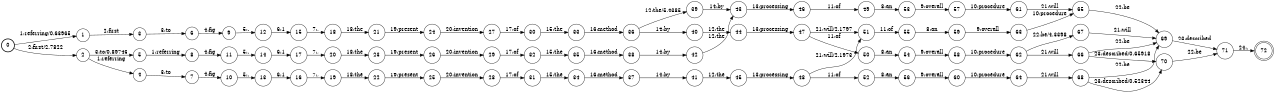 digraph FST {
rankdir = LR;
size = "8.5,11";
label = "";
center = 1;
orientation = Portrait;
ranksep = "0.4";
nodesep = "0.25";
0 [label = "0", shape = circle, style = bold, fontsize = 14]
	0 -> 1 [label = "1:referring/0.63965", fontsize = 14];
	0 -> 2 [label = "2:first/2.7822", fontsize = 14];
1 [label = "1", shape = circle, style = solid, fontsize = 14]
	1 -> 3 [label = "2:first", fontsize = 14];
2 [label = "2", shape = circle, style = solid, fontsize = 14]
	2 -> 4 [label = "1:referring", fontsize = 14];
	2 -> 5 [label = "3:to/0.89746", fontsize = 14];
3 [label = "3", shape = circle, style = solid, fontsize = 14]
	3 -> 6 [label = "3:to", fontsize = 14];
4 [label = "4", shape = circle, style = solid, fontsize = 14]
	4 -> 7 [label = "3:to", fontsize = 14];
5 [label = "5", shape = circle, style = solid, fontsize = 14]
	5 -> 8 [label = "1:referring", fontsize = 14];
6 [label = "6", shape = circle, style = solid, fontsize = 14]
	6 -> 9 [label = "4:fig", fontsize = 14];
7 [label = "7", shape = circle, style = solid, fontsize = 14]
	7 -> 10 [label = "4:fig", fontsize = 14];
8 [label = "8", shape = circle, style = solid, fontsize = 14]
	8 -> 11 [label = "4:fig", fontsize = 14];
9 [label = "9", shape = circle, style = solid, fontsize = 14]
	9 -> 12 [label = "5:.", fontsize = 14];
10 [label = "10", shape = circle, style = solid, fontsize = 14]
	10 -> 13 [label = "5:.", fontsize = 14];
11 [label = "11", shape = circle, style = solid, fontsize = 14]
	11 -> 14 [label = "5:.", fontsize = 14];
12 [label = "12", shape = circle, style = solid, fontsize = 14]
	12 -> 15 [label = "6:1", fontsize = 14];
13 [label = "13", shape = circle, style = solid, fontsize = 14]
	13 -> 16 [label = "6:1", fontsize = 14];
14 [label = "14", shape = circle, style = solid, fontsize = 14]
	14 -> 17 [label = "6:1", fontsize = 14];
15 [label = "15", shape = circle, style = solid, fontsize = 14]
	15 -> 18 [label = "7:,", fontsize = 14];
16 [label = "16", shape = circle, style = solid, fontsize = 14]
	16 -> 19 [label = "7:,", fontsize = 14];
17 [label = "17", shape = circle, style = solid, fontsize = 14]
	17 -> 20 [label = "7:,", fontsize = 14];
18 [label = "18", shape = circle, style = solid, fontsize = 14]
	18 -> 21 [label = "18:the", fontsize = 14];
19 [label = "19", shape = circle, style = solid, fontsize = 14]
	19 -> 22 [label = "18:the", fontsize = 14];
20 [label = "20", shape = circle, style = solid, fontsize = 14]
	20 -> 23 [label = "18:the", fontsize = 14];
21 [label = "21", shape = circle, style = solid, fontsize = 14]
	21 -> 24 [label = "19:present", fontsize = 14];
22 [label = "22", shape = circle, style = solid, fontsize = 14]
	22 -> 25 [label = "19:present", fontsize = 14];
23 [label = "23", shape = circle, style = solid, fontsize = 14]
	23 -> 26 [label = "19:present", fontsize = 14];
24 [label = "24", shape = circle, style = solid, fontsize = 14]
	24 -> 27 [label = "20:invention", fontsize = 14];
25 [label = "25", shape = circle, style = solid, fontsize = 14]
	25 -> 28 [label = "20:invention", fontsize = 14];
26 [label = "26", shape = circle, style = solid, fontsize = 14]
	26 -> 29 [label = "20:invention", fontsize = 14];
27 [label = "27", shape = circle, style = solid, fontsize = 14]
	27 -> 30 [label = "17:of", fontsize = 14];
28 [label = "28", shape = circle, style = solid, fontsize = 14]
	28 -> 31 [label = "17:of", fontsize = 14];
29 [label = "29", shape = circle, style = solid, fontsize = 14]
	29 -> 32 [label = "17:of", fontsize = 14];
30 [label = "30", shape = circle, style = solid, fontsize = 14]
	30 -> 33 [label = "15:the", fontsize = 14];
31 [label = "31", shape = circle, style = solid, fontsize = 14]
	31 -> 34 [label = "15:the", fontsize = 14];
32 [label = "32", shape = circle, style = solid, fontsize = 14]
	32 -> 35 [label = "15:the", fontsize = 14];
33 [label = "33", shape = circle, style = solid, fontsize = 14]
	33 -> 36 [label = "16:method", fontsize = 14];
34 [label = "34", shape = circle, style = solid, fontsize = 14]
	34 -> 37 [label = "16:method", fontsize = 14];
35 [label = "35", shape = circle, style = solid, fontsize = 14]
	35 -> 38 [label = "16:method", fontsize = 14];
36 [label = "36", shape = circle, style = solid, fontsize = 14]
	36 -> 40 [label = "14:by", fontsize = 14];
	36 -> 39 [label = "12:the/5.4385", fontsize = 14];
37 [label = "37", shape = circle, style = solid, fontsize = 14]
	37 -> 41 [label = "14:by", fontsize = 14];
38 [label = "38", shape = circle, style = solid, fontsize = 14]
	38 -> 42 [label = "14:by", fontsize = 14];
39 [label = "39", shape = circle, style = solid, fontsize = 14]
	39 -> 43 [label = "14:by", fontsize = 14];
40 [label = "40", shape = circle, style = solid, fontsize = 14]
	40 -> 44 [label = "12:the", fontsize = 14];
41 [label = "41", shape = circle, style = solid, fontsize = 14]
	41 -> 45 [label = "12:the", fontsize = 14];
42 [label = "42", shape = circle, style = solid, fontsize = 14]
	42 -> 43 [label = "12:the", fontsize = 14];
43 [label = "43", shape = circle, style = solid, fontsize = 14]
	43 -> 46 [label = "13:processing", fontsize = 14];
44 [label = "44", shape = circle, style = solid, fontsize = 14]
	44 -> 47 [label = "13:processing", fontsize = 14];
45 [label = "45", shape = circle, style = solid, fontsize = 14]
	45 -> 48 [label = "13:processing", fontsize = 14];
46 [label = "46", shape = circle, style = solid, fontsize = 14]
	46 -> 49 [label = "11:of", fontsize = 14];
47 [label = "47", shape = circle, style = solid, fontsize = 14]
	47 -> 50 [label = "11:of", fontsize = 14];
	47 -> 51 [label = "21:will/2.1797", fontsize = 14];
48 [label = "48", shape = circle, style = solid, fontsize = 14]
	48 -> 52 [label = "11:of", fontsize = 14];
	48 -> 51 [label = "21:will/2.1973", fontsize = 14];
49 [label = "49", shape = circle, style = solid, fontsize = 14]
	49 -> 53 [label = "8:an", fontsize = 14];
50 [label = "50", shape = circle, style = solid, fontsize = 14]
	50 -> 54 [label = "8:an", fontsize = 14];
51 [label = "51", shape = circle, style = solid, fontsize = 14]
	51 -> 55 [label = "11:of", fontsize = 14];
52 [label = "52", shape = circle, style = solid, fontsize = 14]
	52 -> 56 [label = "8:an", fontsize = 14];
53 [label = "53", shape = circle, style = solid, fontsize = 14]
	53 -> 57 [label = "9:overall", fontsize = 14];
54 [label = "54", shape = circle, style = solid, fontsize = 14]
	54 -> 58 [label = "9:overall", fontsize = 14];
55 [label = "55", shape = circle, style = solid, fontsize = 14]
	55 -> 59 [label = "8:an", fontsize = 14];
56 [label = "56", shape = circle, style = solid, fontsize = 14]
	56 -> 60 [label = "9:overall", fontsize = 14];
57 [label = "57", shape = circle, style = solid, fontsize = 14]
	57 -> 61 [label = "10:procedure", fontsize = 14];
58 [label = "58", shape = circle, style = solid, fontsize = 14]
	58 -> 62 [label = "10:procedure", fontsize = 14];
59 [label = "59", shape = circle, style = solid, fontsize = 14]
	59 -> 63 [label = "9:overall", fontsize = 14];
60 [label = "60", shape = circle, style = solid, fontsize = 14]
	60 -> 64 [label = "10:procedure", fontsize = 14];
61 [label = "61", shape = circle, style = solid, fontsize = 14]
	61 -> 65 [label = "21:will", fontsize = 14];
62 [label = "62", shape = circle, style = solid, fontsize = 14]
	62 -> 66 [label = "21:will", fontsize = 14];
	62 -> 67 [label = "22:be/4.3398", fontsize = 14];
63 [label = "63", shape = circle, style = solid, fontsize = 14]
	63 -> 65 [label = "10:procedure", fontsize = 14];
64 [label = "64", shape = circle, style = solid, fontsize = 14]
	64 -> 68 [label = "21:will", fontsize = 14];
65 [label = "65", shape = circle, style = solid, fontsize = 14]
	65 -> 69 [label = "22:be", fontsize = 14];
66 [label = "66", shape = circle, style = solid, fontsize = 14]
	66 -> 69 [label = "22:be", fontsize = 14];
	66 -> 70 [label = "23:described/0.65918", fontsize = 14];
67 [label = "67", shape = circle, style = solid, fontsize = 14]
	67 -> 69 [label = "21:will", fontsize = 14];
68 [label = "68", shape = circle, style = solid, fontsize = 14]
	68 -> 69 [label = "22:be", fontsize = 14];
	68 -> 70 [label = "23:described/0.52344", fontsize = 14];
69 [label = "69", shape = circle, style = solid, fontsize = 14]
	69 -> 71 [label = "23:described", fontsize = 14];
70 [label = "70", shape = circle, style = solid, fontsize = 14]
	70 -> 71 [label = "22:be", fontsize = 14];
71 [label = "71", shape = circle, style = solid, fontsize = 14]
	71 -> 72 [label = "24:.", fontsize = 14];
72 [label = "72", shape = doublecircle, style = solid, fontsize = 14]
}
